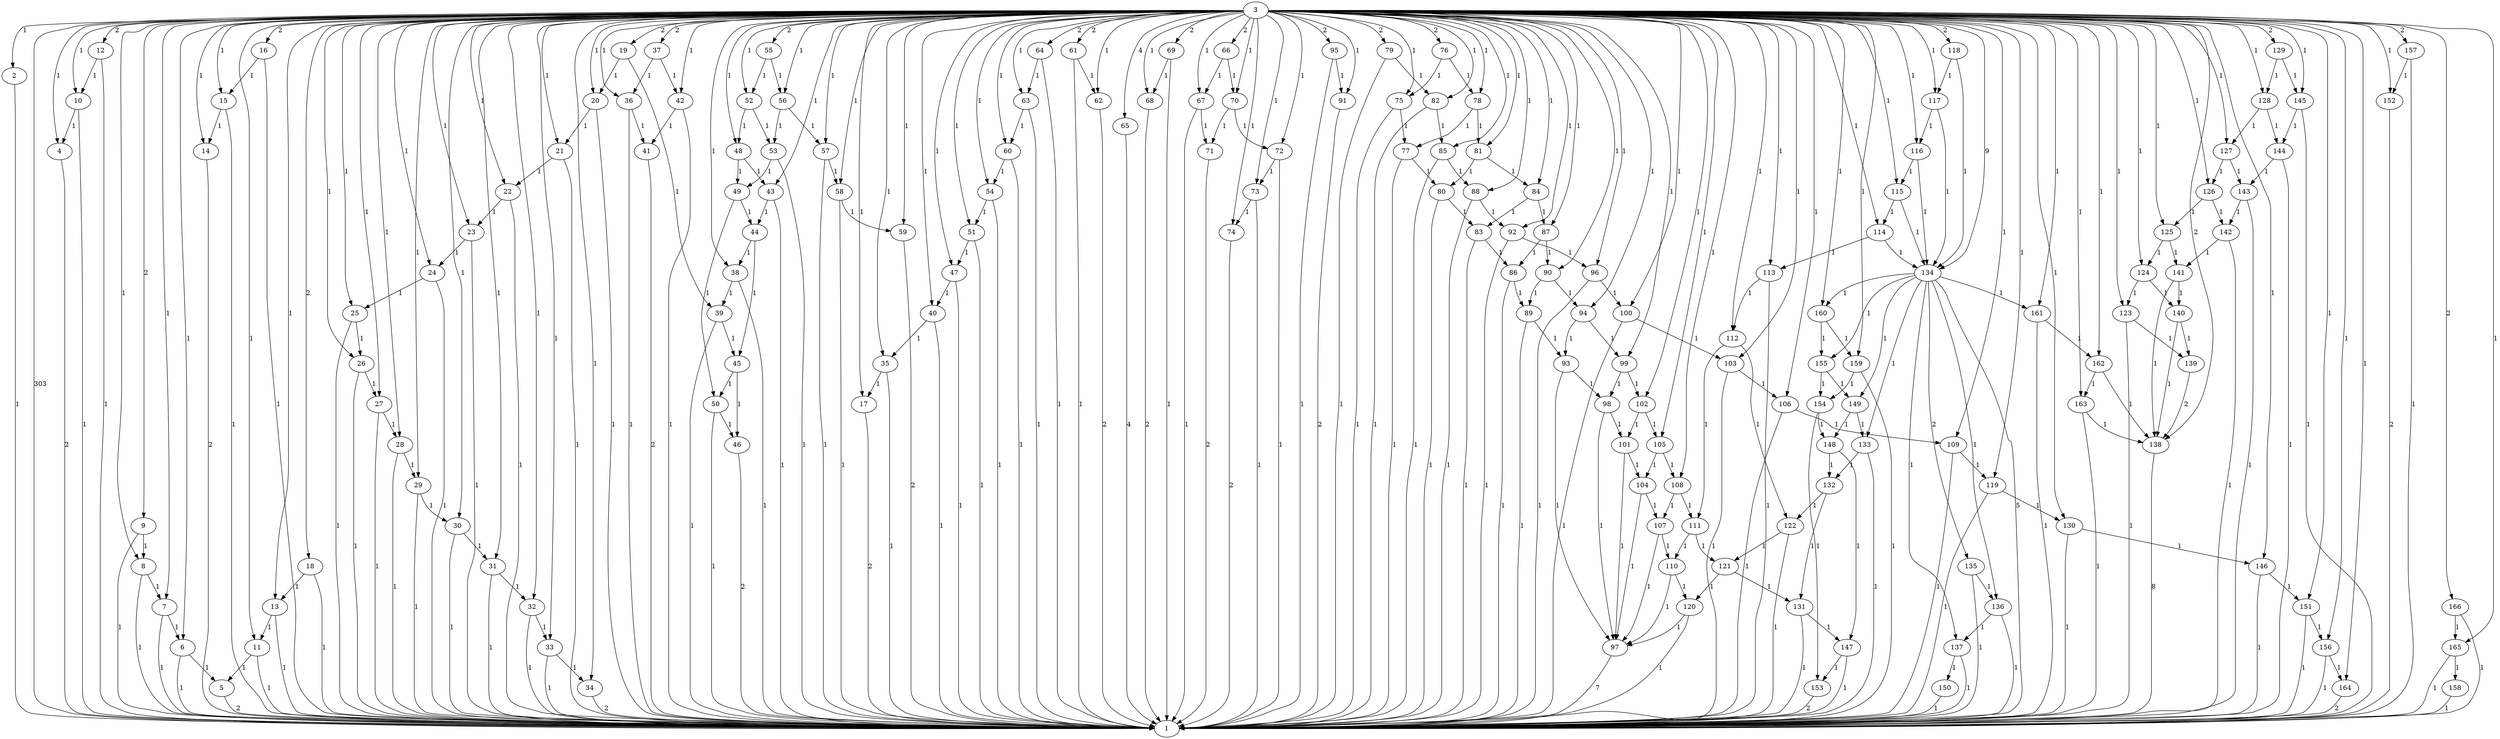 digraph {
2 -> 1 [label=1];
3 -> 1 [label=303];
3 -> 2 [label=1];
3 -> 4 [label=1];
3 -> 6 [label=1];
3 -> 7 [label=1];
3 -> 8 [label=1];
3 -> 9 [label=2];
3 -> 10 [label=1];
3 -> 11 [label=1];
3 -> 12 [label=2];
3 -> 13 [label=1];
3 -> 14 [label=1];
3 -> 15 [label=1];
3 -> 16 [label=2];
3 -> 17 [label=1];
3 -> 18 [label=2];
3 -> 19 [label=2];
3 -> 20 [label=1];
3 -> 21 [label=1];
3 -> 22 [label=1];
3 -> 23 [label=1];
3 -> 24 [label=1];
3 -> 25 [label=1];
3 -> 26 [label=1];
3 -> 27 [label=1];
3 -> 28 [label=1];
3 -> 29 [label=1];
3 -> 30 [label=1];
3 -> 31 [label=1];
3 -> 32 [label=1];
3 -> 33 [label=1];
3 -> 34 [label=1];
3 -> 35 [label=1];
3 -> 36 [label=1];
3 -> 37 [label=2];
3 -> 38 [label=1];
3 -> 40 [label=1];
3 -> 42 [label=1];
3 -> 43 [label=1];
3 -> 47 [label=1];
3 -> 48 [label=1];
3 -> 51 [label=1];
3 -> 52 [label=1];
3 -> 54 [label=1];
3 -> 55 [label=2];
3 -> 56 [label=1];
3 -> 57 [label=1];
3 -> 58 [label=1];
3 -> 59 [label=1];
3 -> 60 [label=1];
3 -> 61 [label=2];
3 -> 62 [label=1];
3 -> 63 [label=1];
3 -> 64 [label=2];
3 -> 65 [label=4];
3 -> 66 [label=2];
3 -> 67 [label=1];
3 -> 68 [label=1];
3 -> 69 [label=2];
3 -> 70 [label=1];
3 -> 72 [label=1];
3 -> 73 [label=1];
3 -> 74 [label=1];
3 -> 75 [label=1];
3 -> 76 [label=2];
3 -> 78 [label=1];
3 -> 79 [label=2];
3 -> 81 [label=1];
3 -> 82 [label=1];
3 -> 84 [label=1];
3 -> 85 [label=1];
3 -> 87 [label=1];
3 -> 88 [label=1];
3 -> 90 [label=1];
3 -> 91 [label=1];
3 -> 92 [label=1];
3 -> 94 [label=1];
3 -> 95 [label=2];
3 -> 96 [label=1];
3 -> 99 [label=1];
3 -> 100 [label=1];
3 -> 102 [label=1];
3 -> 103 [label=1];
3 -> 105 [label=1];
3 -> 106 [label=1];
3 -> 108 [label=1];
3 -> 109 [label=1];
3 -> 112 [label=1];
3 -> 113 [label=1];
3 -> 114 [label=1];
3 -> 115 [label=1];
3 -> 116 [label=1];
3 -> 117 [label=1];
3 -> 118 [label=2];
3 -> 119 [label=1];
3 -> 123 [label=1];
3 -> 124 [label=1];
3 -> 125 [label=1];
3 -> 126 [label=1];
3 -> 127 [label=1];
3 -> 128 [label=1];
3 -> 129 [label=2];
3 -> 130 [label=1];
3 -> 134 [label=9];
3 -> 138 [label=2];
3 -> 145 [label=1];
3 -> 146 [label=1];
3 -> 151 [label=1];
3 -> 152 [label=1];
3 -> 156 [label=1];
3 -> 157 [label=2];
3 -> 159 [label=1];
3 -> 160 [label=1];
3 -> 161 [label=1];
3 -> 162 [label=1];
3 -> 163 [label=1];
3 -> 164 [label=1];
3 -> 165 [label=1];
3 -> 166 [label=2];
4 -> 1 [label=2];
5 -> 1 [label=2];
6 -> 1 [label=1];
6 -> 5 [label=1];
7 -> 1 [label=1];
7 -> 6 [label=1];
8 -> 1 [label=1];
8 -> 7 [label=1];
9 -> 1 [label=1];
9 -> 8 [label=1];
10 -> 1 [label=1];
10 -> 4 [label=1];
11 -> 1 [label=1];
11 -> 5 [label=1];
12 -> 1 [label=1];
12 -> 10 [label=1];
13 -> 1 [label=1];
13 -> 11 [label=1];
14 -> 1 [label=2];
15 -> 1 [label=1];
15 -> 14 [label=1];
16 -> 1 [label=1];
16 -> 15 [label=1];
17 -> 1 [label=2];
18 -> 1 [label=1];
18 -> 13 [label=1];
19 -> 20 [label=1];
19 -> 39 [label=1];
20 -> 1 [label=1];
20 -> 21 [label=1];
21 -> 1 [label=1];
21 -> 22 [label=1];
22 -> 1 [label=1];
22 -> 23 [label=1];
23 -> 1 [label=1];
23 -> 24 [label=1];
24 -> 1 [label=1];
24 -> 25 [label=1];
25 -> 1 [label=1];
25 -> 26 [label=1];
26 -> 1 [label=1];
26 -> 27 [label=1];
27 -> 1 [label=1];
27 -> 28 [label=1];
28 -> 1 [label=1];
28 -> 29 [label=1];
29 -> 1 [label=1];
29 -> 30 [label=1];
30 -> 1 [label=1];
30 -> 31 [label=1];
31 -> 1 [label=1];
31 -> 32 [label=1];
32 -> 1 [label=1];
32 -> 33 [label=1];
33 -> 1 [label=1];
33 -> 34 [label=1];
34 -> 1 [label=2];
35 -> 1 [label=1];
35 -> 17 [label=1];
36 -> 1 [label=1];
36 -> 41 [label=1];
37 -> 36 [label=1];
37 -> 42 [label=1];
38 -> 1 [label=1];
38 -> 39 [label=1];
39 -> 1 [label=1];
39 -> 45 [label=1];
40 -> 1 [label=1];
40 -> 35 [label=1];
41 -> 1 [label=2];
42 -> 1 [label=1];
42 -> 41 [label=1];
43 -> 1 [label=1];
43 -> 44 [label=1];
44 -> 38 [label=1];
44 -> 45 [label=1];
45 -> 46 [label=1];
45 -> 50 [label=1];
46 -> 1 [label=2];
47 -> 1 [label=1];
47 -> 40 [label=1];
48 -> 43 [label=1];
48 -> 49 [label=1];
49 -> 44 [label=1];
49 -> 50 [label=1];
50 -> 1 [label=1];
50 -> 46 [label=1];
51 -> 1 [label=1];
51 -> 47 [label=1];
52 -> 48 [label=1];
52 -> 53 [label=1];
53 -> 1 [label=1];
53 -> 49 [label=1];
54 -> 1 [label=1];
54 -> 51 [label=1];
55 -> 52 [label=1];
55 -> 56 [label=1];
56 -> 53 [label=1];
56 -> 57 [label=1];
57 -> 1 [label=1];
57 -> 58 [label=1];
58 -> 1 [label=1];
58 -> 59 [label=1];
59 -> 1 [label=2];
60 -> 1 [label=1];
60 -> 54 [label=1];
61 -> 1 [label=1];
61 -> 62 [label=1];
62 -> 1 [label=2];
63 -> 1 [label=1];
63 -> 60 [label=1];
64 -> 1 [label=1];
64 -> 63 [label=1];
65 -> 1 [label=4];
66 -> 67 [label=1];
66 -> 70 [label=1];
67 -> 1 [label=1];
67 -> 71 [label=1];
68 -> 1 [label=2];
69 -> 1 [label=1];
69 -> 68 [label=1];
70 -> 71 [label=1];
70 -> 72 [label=1];
71 -> 1 [label=2];
72 -> 1 [label=1];
72 -> 73 [label=1];
73 -> 1 [label=1];
73 -> 74 [label=1];
74 -> 1 [label=2];
75 -> 1 [label=1];
75 -> 77 [label=1];
76 -> 75 [label=1];
76 -> 78 [label=1];
77 -> 1 [label=1];
77 -> 80 [label=1];
78 -> 77 [label=1];
78 -> 81 [label=1];
79 -> 1 [label=1];
79 -> 82 [label=1];
80 -> 1 [label=1];
80 -> 83 [label=1];
81 -> 80 [label=1];
81 -> 84 [label=1];
82 -> 1 [label=1];
82 -> 85 [label=1];
83 -> 1 [label=1];
83 -> 86 [label=1];
84 -> 83 [label=1];
84 -> 87 [label=1];
85 -> 1 [label=1];
85 -> 88 [label=1];
86 -> 1 [label=1];
86 -> 89 [label=1];
87 -> 86 [label=1];
87 -> 90 [label=1];
88 -> 1 [label=1];
88 -> 92 [label=1];
89 -> 1 [label=1];
89 -> 93 [label=1];
90 -> 89 [label=1];
90 -> 94 [label=1];
91 -> 1 [label=2];
92 -> 1 [label=1];
92 -> 96 [label=1];
93 -> 97 [label=1];
93 -> 98 [label=1];
94 -> 93 [label=1];
94 -> 99 [label=1];
95 -> 1 [label=1];
95 -> 91 [label=1];
96 -> 1 [label=1];
96 -> 100 [label=1];
97 -> 1 [label=7];
98 -> 97 [label=1];
98 -> 101 [label=1];
99 -> 98 [label=1];
99 -> 102 [label=1];
100 -> 1 [label=1];
100 -> 103 [label=1];
101 -> 97 [label=1];
101 -> 104 [label=1];
102 -> 101 [label=1];
102 -> 105 [label=1];
103 -> 1 [label=1];
103 -> 106 [label=1];
104 -> 97 [label=1];
104 -> 107 [label=1];
105 -> 104 [label=1];
105 -> 108 [label=1];
106 -> 1 [label=1];
106 -> 109 [label=1];
107 -> 97 [label=1];
107 -> 110 [label=1];
108 -> 107 [label=1];
108 -> 111 [label=1];
109 -> 1 [label=1];
109 -> 119 [label=1];
110 -> 97 [label=1];
110 -> 120 [label=1];
111 -> 110 [label=1];
111 -> 121 [label=1];
112 -> 111 [label=1];
112 -> 122 [label=1];
113 -> 1 [label=1];
113 -> 112 [label=1];
114 -> 113 [label=1];
114 -> 134 [label=1];
115 -> 114 [label=1];
115 -> 134 [label=1];
116 -> 115 [label=1];
116 -> 134 [label=1];
117 -> 116 [label=1];
117 -> 134 [label=1];
118 -> 117 [label=1];
118 -> 134 [label=1];
119 -> 1 [label=1];
119 -> 130 [label=1];
120 -> 1 [label=1];
120 -> 97 [label=1];
121 -> 120 [label=1];
121 -> 131 [label=1];
122 -> 1 [label=1];
122 -> 121 [label=1];
123 -> 1 [label=1];
123 -> 139 [label=1];
124 -> 123 [label=1];
124 -> 140 [label=1];
125 -> 124 [label=1];
125 -> 141 [label=1];
126 -> 125 [label=1];
126 -> 142 [label=1];
127 -> 126 [label=1];
127 -> 143 [label=1];
128 -> 127 [label=1];
128 -> 144 [label=1];
129 -> 128 [label=1];
129 -> 145 [label=1];
130 -> 1 [label=1];
130 -> 146 [label=1];
131 -> 1 [label=1];
131 -> 147 [label=1];
132 -> 122 [label=1];
132 -> 131 [label=1];
133 -> 1 [label=1];
133 -> 132 [label=1];
134 -> 1 [label=5];
134 -> 133 [label=1];
134 -> 135 [label=2];
134 -> 136 [label=1];
134 -> 137 [label=1];
134 -> 149 [label=1];
134 -> 155 [label=1];
134 -> 160 [label=1];
134 -> 161 [label=1];
135 -> 1 [label=1];
135 -> 136 [label=1];
136 -> 1 [label=1];
136 -> 137 [label=1];
137 -> 1 [label=1];
137 -> 150 [label=1];
138 -> 1 [label=8];
139 -> 138 [label=2];
140 -> 138 [label=1];
140 -> 139 [label=1];
141 -> 138 [label=1];
141 -> 140 [label=1];
142 -> 1 [label=1];
142 -> 141 [label=1];
143 -> 1 [label=1];
143 -> 142 [label=1];
144 -> 1 [label=1];
144 -> 143 [label=1];
145 -> 1 [label=1];
145 -> 144 [label=1];
146 -> 1 [label=1];
146 -> 151 [label=1];
147 -> 1 [label=1];
147 -> 153 [label=1];
148 -> 132 [label=1];
148 -> 147 [label=1];
149 -> 133 [label=1];
149 -> 148 [label=1];
150 -> 1 [label=1];
151 -> 1 [label=1];
151 -> 156 [label=1];
152 -> 1 [label=2];
153 -> 1 [label=2];
154 -> 148 [label=1];
154 -> 153 [label=1];
155 -> 149 [label=1];
155 -> 154 [label=1];
156 -> 1 [label=1];
156 -> 164 [label=1];
157 -> 1 [label=1];
157 -> 152 [label=1];
158 -> 1 [label=1];
159 -> 1 [label=1];
159 -> 154 [label=1];
160 -> 155 [label=1];
160 -> 159 [label=1];
161 -> 1 [label=1];
161 -> 162 [label=1];
162 -> 138 [label=1];
162 -> 163 [label=1];
163 -> 1 [label=1];
163 -> 138 [label=1];
164 -> 1 [label=2];
165 -> 1 [label=1];
165 -> 158 [label=1];
166 -> 1 [label=1];
166 -> 165 [label=1];
}